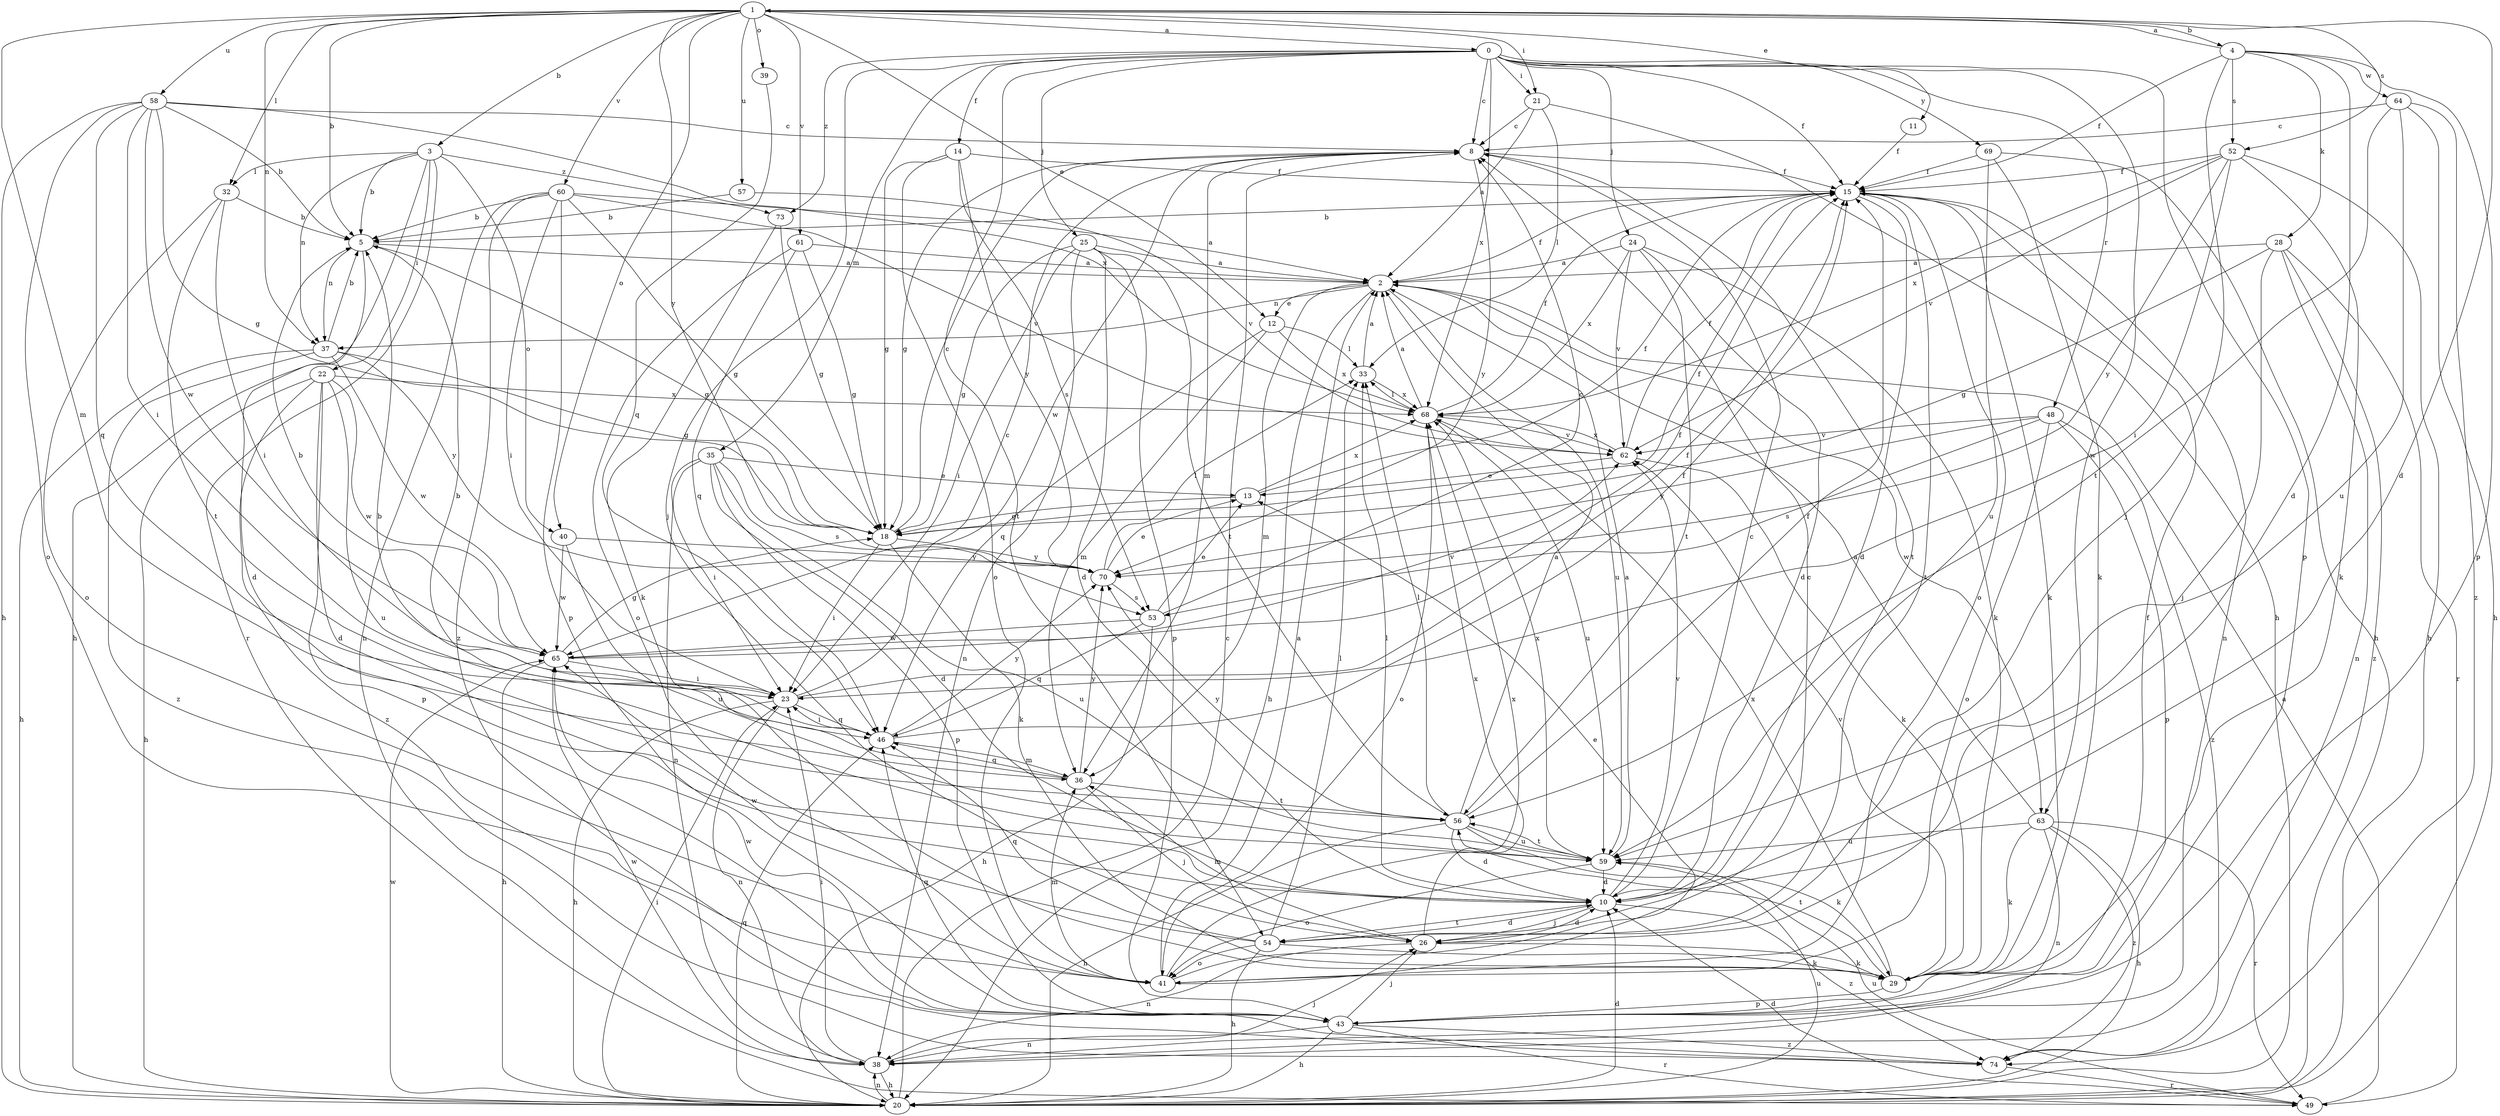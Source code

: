 strict digraph  {
0;
1;
2;
3;
4;
5;
8;
10;
11;
12;
13;
14;
15;
18;
20;
21;
22;
23;
24;
25;
26;
28;
29;
32;
33;
35;
36;
37;
38;
39;
40;
41;
43;
46;
48;
49;
52;
53;
54;
56;
57;
58;
59;
60;
61;
62;
63;
64;
65;
68;
69;
70;
73;
74;
0 -> 8  [label=c];
0 -> 14  [label=f];
0 -> 15  [label=f];
0 -> 21  [label=i];
0 -> 24  [label=j];
0 -> 25  [label=j];
0 -> 26  [label=j];
0 -> 35  [label=m];
0 -> 43  [label=p];
0 -> 48  [label=r];
0 -> 54  [label=t];
0 -> 63  [label=w];
0 -> 68  [label=x];
0 -> 69  [label=y];
0 -> 73  [label=z];
1 -> 0  [label=a];
1 -> 3  [label=b];
1 -> 4  [label=b];
1 -> 5  [label=b];
1 -> 10  [label=d];
1 -> 11  [label=e];
1 -> 12  [label=e];
1 -> 21  [label=i];
1 -> 32  [label=l];
1 -> 36  [label=m];
1 -> 37  [label=n];
1 -> 39  [label=o];
1 -> 40  [label=o];
1 -> 52  [label=s];
1 -> 57  [label=u];
1 -> 58  [label=u];
1 -> 60  [label=v];
1 -> 61  [label=v];
1 -> 70  [label=y];
2 -> 12  [label=e];
2 -> 15  [label=f];
2 -> 20  [label=h];
2 -> 36  [label=m];
2 -> 37  [label=n];
2 -> 59  [label=u];
2 -> 63  [label=w];
3 -> 5  [label=b];
3 -> 20  [label=h];
3 -> 22  [label=i];
3 -> 32  [label=l];
3 -> 37  [label=n];
3 -> 40  [label=o];
3 -> 49  [label=r];
3 -> 73  [label=z];
4 -> 1  [label=a];
4 -> 10  [label=d];
4 -> 15  [label=f];
4 -> 26  [label=j];
4 -> 28  [label=k];
4 -> 43  [label=p];
4 -> 52  [label=s];
4 -> 64  [label=w];
5 -> 2  [label=a];
5 -> 10  [label=d];
5 -> 18  [label=g];
5 -> 37  [label=n];
8 -> 15  [label=f];
8 -> 18  [label=g];
8 -> 36  [label=m];
8 -> 54  [label=t];
8 -> 65  [label=w];
8 -> 70  [label=y];
10 -> 8  [label=c];
10 -> 26  [label=j];
10 -> 33  [label=l];
10 -> 54  [label=t];
10 -> 62  [label=v];
10 -> 74  [label=z];
11 -> 15  [label=f];
12 -> 33  [label=l];
12 -> 36  [label=m];
12 -> 46  [label=q];
12 -> 68  [label=x];
13 -> 15  [label=f];
13 -> 18  [label=g];
13 -> 68  [label=x];
14 -> 15  [label=f];
14 -> 18  [label=g];
14 -> 41  [label=o];
14 -> 53  [label=s];
14 -> 70  [label=y];
15 -> 5  [label=b];
15 -> 10  [label=d];
15 -> 29  [label=k];
15 -> 38  [label=n];
15 -> 41  [label=o];
15 -> 54  [label=t];
18 -> 8  [label=c];
18 -> 15  [label=f];
18 -> 23  [label=i];
18 -> 59  [label=u];
18 -> 70  [label=y];
20 -> 8  [label=c];
20 -> 10  [label=d];
20 -> 23  [label=i];
20 -> 38  [label=n];
20 -> 46  [label=q];
20 -> 59  [label=u];
20 -> 65  [label=w];
21 -> 2  [label=a];
21 -> 8  [label=c];
21 -> 20  [label=h];
21 -> 33  [label=l];
22 -> 10  [label=d];
22 -> 20  [label=h];
22 -> 43  [label=p];
22 -> 59  [label=u];
22 -> 65  [label=w];
22 -> 68  [label=x];
22 -> 74  [label=z];
23 -> 8  [label=c];
23 -> 15  [label=f];
23 -> 20  [label=h];
23 -> 38  [label=n];
23 -> 46  [label=q];
24 -> 2  [label=a];
24 -> 10  [label=d];
24 -> 29  [label=k];
24 -> 56  [label=t];
24 -> 62  [label=v];
24 -> 68  [label=x];
25 -> 2  [label=a];
25 -> 10  [label=d];
25 -> 18  [label=g];
25 -> 23  [label=i];
25 -> 38  [label=n];
25 -> 43  [label=p];
25 -> 56  [label=t];
26 -> 10  [label=d];
26 -> 29  [label=k];
26 -> 36  [label=m];
26 -> 38  [label=n];
26 -> 68  [label=x];
28 -> 2  [label=a];
28 -> 18  [label=g];
28 -> 26  [label=j];
28 -> 38  [label=n];
28 -> 49  [label=r];
28 -> 74  [label=z];
29 -> 43  [label=p];
29 -> 56  [label=t];
29 -> 62  [label=v];
29 -> 68  [label=x];
32 -> 5  [label=b];
32 -> 23  [label=i];
32 -> 41  [label=o];
32 -> 56  [label=t];
33 -> 2  [label=a];
33 -> 68  [label=x];
35 -> 10  [label=d];
35 -> 13  [label=e];
35 -> 23  [label=i];
35 -> 29  [label=k];
35 -> 38  [label=n];
35 -> 43  [label=p];
35 -> 53  [label=s];
36 -> 5  [label=b];
36 -> 26  [label=j];
36 -> 46  [label=q];
36 -> 56  [label=t];
36 -> 70  [label=y];
37 -> 5  [label=b];
37 -> 18  [label=g];
37 -> 20  [label=h];
37 -> 65  [label=w];
37 -> 70  [label=y];
37 -> 74  [label=z];
38 -> 20  [label=h];
38 -> 23  [label=i];
38 -> 26  [label=j];
38 -> 65  [label=w];
39 -> 46  [label=q];
40 -> 59  [label=u];
40 -> 65  [label=w];
40 -> 70  [label=y];
41 -> 2  [label=a];
41 -> 8  [label=c];
41 -> 13  [label=e];
41 -> 36  [label=m];
41 -> 68  [label=x];
43 -> 15  [label=f];
43 -> 20  [label=h];
43 -> 26  [label=j];
43 -> 38  [label=n];
43 -> 46  [label=q];
43 -> 49  [label=r];
43 -> 65  [label=w];
43 -> 74  [label=z];
46 -> 5  [label=b];
46 -> 15  [label=f];
46 -> 23  [label=i];
46 -> 36  [label=m];
46 -> 70  [label=y];
48 -> 41  [label=o];
48 -> 43  [label=p];
48 -> 53  [label=s];
48 -> 62  [label=v];
48 -> 70  [label=y];
48 -> 74  [label=z];
49 -> 2  [label=a];
49 -> 10  [label=d];
49 -> 59  [label=u];
52 -> 15  [label=f];
52 -> 20  [label=h];
52 -> 23  [label=i];
52 -> 29  [label=k];
52 -> 62  [label=v];
52 -> 68  [label=x];
52 -> 70  [label=y];
53 -> 8  [label=c];
53 -> 13  [label=e];
53 -> 20  [label=h];
53 -> 46  [label=q];
53 -> 65  [label=w];
54 -> 10  [label=d];
54 -> 20  [label=h];
54 -> 29  [label=k];
54 -> 33  [label=l];
54 -> 41  [label=o];
54 -> 46  [label=q];
54 -> 65  [label=w];
56 -> 2  [label=a];
56 -> 10  [label=d];
56 -> 15  [label=f];
56 -> 20  [label=h];
56 -> 29  [label=k];
56 -> 33  [label=l];
56 -> 59  [label=u];
56 -> 70  [label=y];
57 -> 5  [label=b];
57 -> 62  [label=v];
58 -> 5  [label=b];
58 -> 8  [label=c];
58 -> 18  [label=g];
58 -> 20  [label=h];
58 -> 23  [label=i];
58 -> 41  [label=o];
58 -> 46  [label=q];
58 -> 65  [label=w];
58 -> 68  [label=x];
59 -> 2  [label=a];
59 -> 10  [label=d];
59 -> 41  [label=o];
59 -> 56  [label=t];
59 -> 68  [label=x];
60 -> 2  [label=a];
60 -> 5  [label=b];
60 -> 18  [label=g];
60 -> 23  [label=i];
60 -> 38  [label=n];
60 -> 43  [label=p];
60 -> 62  [label=v];
60 -> 74  [label=z];
61 -> 2  [label=a];
61 -> 18  [label=g];
61 -> 41  [label=o];
61 -> 46  [label=q];
62 -> 13  [label=e];
62 -> 15  [label=f];
62 -> 29  [label=k];
62 -> 68  [label=x];
63 -> 2  [label=a];
63 -> 20  [label=h];
63 -> 29  [label=k];
63 -> 38  [label=n];
63 -> 49  [label=r];
63 -> 59  [label=u];
63 -> 74  [label=z];
64 -> 8  [label=c];
64 -> 20  [label=h];
64 -> 56  [label=t];
64 -> 59  [label=u];
64 -> 74  [label=z];
65 -> 5  [label=b];
65 -> 15  [label=f];
65 -> 18  [label=g];
65 -> 20  [label=h];
65 -> 23  [label=i];
65 -> 62  [label=v];
68 -> 2  [label=a];
68 -> 15  [label=f];
68 -> 33  [label=l];
68 -> 41  [label=o];
68 -> 59  [label=u];
68 -> 62  [label=v];
69 -> 15  [label=f];
69 -> 20  [label=h];
69 -> 29  [label=k];
69 -> 59  [label=u];
70 -> 13  [label=e];
70 -> 33  [label=l];
70 -> 53  [label=s];
73 -> 18  [label=g];
73 -> 29  [label=k];
74 -> 49  [label=r];
}
